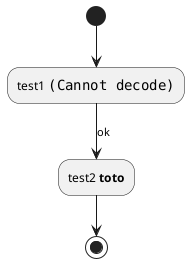 {
  "sha1": "rjh9xk7awc01ekquuam8mp81ovockmh",
  "insertion": {
    "when": "2024-06-04T17:28:43.877Z",
    "user": "plantuml@gmail.com"
  }
}
@startuml
(*)--> "test1 <img:notfoundfile.png>"
-->[ok] "test2 <b>toto</b>"
--> (*)
@enduml
